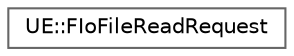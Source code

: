 digraph "Graphical Class Hierarchy"
{
 // INTERACTIVE_SVG=YES
 // LATEX_PDF_SIZE
  bgcolor="transparent";
  edge [fontname=Helvetica,fontsize=10,labelfontname=Helvetica,labelfontsize=10];
  node [fontname=Helvetica,fontsize=10,shape=box,height=0.2,width=0.4];
  rankdir="LR";
  Node0 [id="Node000000",label="UE::FIoFileReadRequest",height=0.2,width=0.4,color="grey40", fillcolor="white", style="filled",URL="$d9/d9d/structUE_1_1FIoFileReadRequest.html",tooltip="Handle to a platform file read request."];
}
